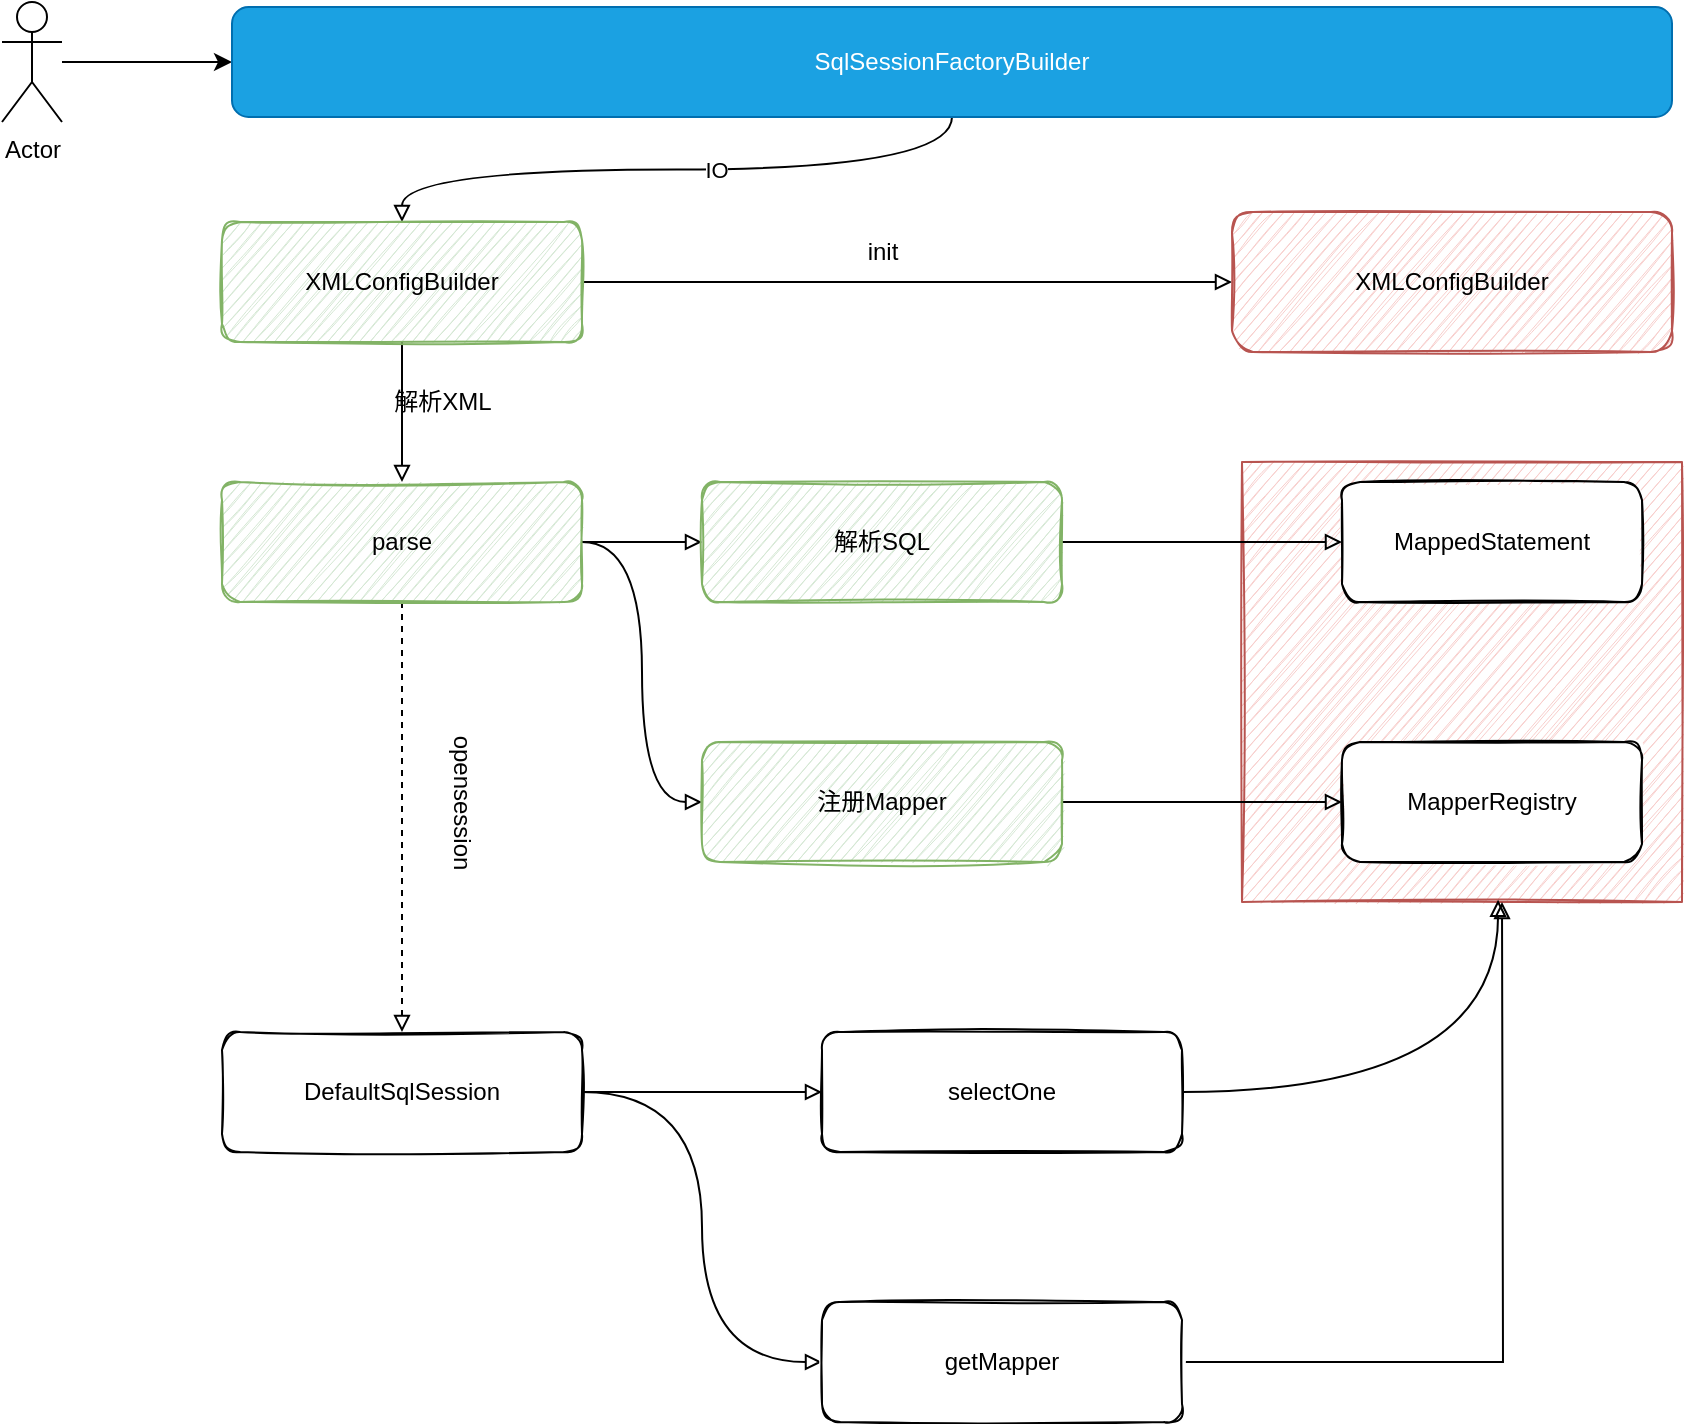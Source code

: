 <mxfile version="20.4.1" type="github">
  <diagram id="WSA3ocsTXWFhmiPBerEU" name="第 1 页">
    <mxGraphModel dx="1422" dy="800" grid="1" gridSize="10" guides="1" tooltips="1" connect="1" arrows="1" fold="1" page="1" pageScale="1" pageWidth="827" pageHeight="1169" math="0" shadow="0">
      <root>
        <mxCell id="0" />
        <mxCell id="1" parent="0" />
        <mxCell id="cjFZimA0ZkYGRu65Da8S-11" style="edgeStyle=orthogonalEdgeStyle;rounded=0;orthogonalLoop=1;jettySize=auto;html=1;entryX=0;entryY=0.5;entryDx=0;entryDy=0;" edge="1" parent="1" source="cjFZimA0ZkYGRu65Da8S-1" target="cjFZimA0ZkYGRu65Da8S-2">
          <mxGeometry relative="1" as="geometry" />
        </mxCell>
        <mxCell id="cjFZimA0ZkYGRu65Da8S-1" value="Actor" style="shape=umlActor;verticalLabelPosition=bottom;verticalAlign=top;html=1;outlineConnect=0;" vertex="1" parent="1">
          <mxGeometry x="50" y="70" width="30" height="60" as="geometry" />
        </mxCell>
        <mxCell id="cjFZimA0ZkYGRu65Da8S-12" style="edgeStyle=orthogonalEdgeStyle;rounded=0;orthogonalLoop=1;jettySize=auto;html=1;curved=1;endArrow=block;endFill=0;" edge="1" parent="1" source="cjFZimA0ZkYGRu65Da8S-2" target="cjFZimA0ZkYGRu65Da8S-3">
          <mxGeometry relative="1" as="geometry" />
        </mxCell>
        <mxCell id="cjFZimA0ZkYGRu65Da8S-33" value="IO" style="edgeLabel;html=1;align=center;verticalAlign=middle;resizable=0;points=[];" vertex="1" connectable="0" parent="cjFZimA0ZkYGRu65Da8S-12">
          <mxGeometry x="-0.11" relative="1" as="geometry">
            <mxPoint x="1" as="offset" />
          </mxGeometry>
        </mxCell>
        <mxCell id="cjFZimA0ZkYGRu65Da8S-2" value="SqlSessionFactoryBuilder" style="rounded=1;whiteSpace=wrap;html=1;fillColor=#1ba1e2;fontColor=#ffffff;strokeColor=#006EAF;" vertex="1" parent="1">
          <mxGeometry x="165" y="72.5" width="720" height="55" as="geometry" />
        </mxCell>
        <mxCell id="cjFZimA0ZkYGRu65Da8S-13" style="rounded=0;orthogonalLoop=1;jettySize=auto;html=1;endArrow=block;endFill=0;edgeStyle=orthogonalEdgeStyle;" edge="1" parent="1" source="cjFZimA0ZkYGRu65Da8S-3" target="cjFZimA0ZkYGRu65Da8S-5">
          <mxGeometry relative="1" as="geometry" />
        </mxCell>
        <mxCell id="cjFZimA0ZkYGRu65Da8S-16" style="edgeStyle=orthogonalEdgeStyle;rounded=0;orthogonalLoop=1;jettySize=auto;html=1;endArrow=block;endFill=0;" edge="1" parent="1" source="cjFZimA0ZkYGRu65Da8S-3" target="cjFZimA0ZkYGRu65Da8S-4">
          <mxGeometry relative="1" as="geometry" />
        </mxCell>
        <mxCell id="cjFZimA0ZkYGRu65Da8S-3" value="XMLConfigBuilder" style="rounded=1;whiteSpace=wrap;html=1;fillColor=#d5e8d4;strokeColor=#82b366;sketch=1;" vertex="1" parent="1">
          <mxGeometry x="160" y="180" width="180" height="60" as="geometry" />
        </mxCell>
        <mxCell id="cjFZimA0ZkYGRu65Da8S-18" style="edgeStyle=orthogonalEdgeStyle;rounded=0;orthogonalLoop=1;jettySize=auto;html=1;entryX=0;entryY=0.5;entryDx=0;entryDy=0;endArrow=block;endFill=0;" edge="1" parent="1" source="cjFZimA0ZkYGRu65Da8S-4" target="cjFZimA0ZkYGRu65Da8S-9">
          <mxGeometry relative="1" as="geometry" />
        </mxCell>
        <mxCell id="cjFZimA0ZkYGRu65Da8S-19" style="edgeStyle=orthogonalEdgeStyle;rounded=0;orthogonalLoop=1;jettySize=auto;html=1;exitX=1;exitY=0.5;exitDx=0;exitDy=0;entryX=0;entryY=0.5;entryDx=0;entryDy=0;endArrow=block;endFill=0;curved=1;" edge="1" parent="1" source="cjFZimA0ZkYGRu65Da8S-4" target="cjFZimA0ZkYGRu65Da8S-10">
          <mxGeometry relative="1" as="geometry" />
        </mxCell>
        <mxCell id="cjFZimA0ZkYGRu65Da8S-31" style="edgeStyle=orthogonalEdgeStyle;rounded=0;orthogonalLoop=1;jettySize=auto;html=1;exitX=0.5;exitY=1;exitDx=0;exitDy=0;endArrow=block;endFill=0;dashed=1;" edge="1" parent="1" source="cjFZimA0ZkYGRu65Da8S-4" target="cjFZimA0ZkYGRu65Da8S-22">
          <mxGeometry relative="1" as="geometry" />
        </mxCell>
        <mxCell id="cjFZimA0ZkYGRu65Da8S-4" value="parse" style="rounded=1;whiteSpace=wrap;html=1;fillColor=#d5e8d4;strokeColor=#82b366;sketch=1;" vertex="1" parent="1">
          <mxGeometry x="160" y="310" width="180" height="60" as="geometry" />
        </mxCell>
        <mxCell id="cjFZimA0ZkYGRu65Da8S-5" value="XMLConfigBuilder" style="rounded=1;whiteSpace=wrap;html=1;fillColor=#f8cecc;strokeColor=#b85450;gradientColor=none;shadow=0;glass=0;sketch=1;" vertex="1" parent="1">
          <mxGeometry x="665" y="175" width="220" height="70" as="geometry" />
        </mxCell>
        <mxCell id="cjFZimA0ZkYGRu65Da8S-6" value="" style="whiteSpace=wrap;html=1;aspect=fixed;shadow=0;glass=0;sketch=1;fillColor=#f8cecc;strokeColor=#b85450;rounded=0;" vertex="1" parent="1">
          <mxGeometry x="670" y="300" width="220" height="220" as="geometry" />
        </mxCell>
        <mxCell id="cjFZimA0ZkYGRu65Da8S-7" value="MappedStatement" style="rounded=1;whiteSpace=wrap;html=1;shadow=0;glass=0;sketch=1;gradientColor=none;" vertex="1" parent="1">
          <mxGeometry x="720" y="310" width="150" height="60" as="geometry" />
        </mxCell>
        <mxCell id="cjFZimA0ZkYGRu65Da8S-8" value="MapperRegistry" style="rounded=1;whiteSpace=wrap;html=1;shadow=0;glass=0;sketch=1;gradientColor=none;" vertex="1" parent="1">
          <mxGeometry x="720" y="440" width="150" height="60" as="geometry" />
        </mxCell>
        <mxCell id="cjFZimA0ZkYGRu65Da8S-20" style="edgeStyle=orthogonalEdgeStyle;rounded=0;orthogonalLoop=1;jettySize=auto;html=1;exitX=1;exitY=0.5;exitDx=0;exitDy=0;endArrow=block;endFill=0;" edge="1" parent="1" source="cjFZimA0ZkYGRu65Da8S-9" target="cjFZimA0ZkYGRu65Da8S-7">
          <mxGeometry relative="1" as="geometry" />
        </mxCell>
        <mxCell id="cjFZimA0ZkYGRu65Da8S-9" value="解析SQL" style="rounded=1;whiteSpace=wrap;html=1;fillColor=#d5e8d4;strokeColor=#82b366;sketch=1;" vertex="1" parent="1">
          <mxGeometry x="400" y="310" width="180" height="60" as="geometry" />
        </mxCell>
        <mxCell id="cjFZimA0ZkYGRu65Da8S-21" style="edgeStyle=orthogonalEdgeStyle;rounded=0;orthogonalLoop=1;jettySize=auto;html=1;exitX=1;exitY=0.5;exitDx=0;exitDy=0;entryX=0;entryY=0.5;entryDx=0;entryDy=0;endArrow=block;endFill=0;" edge="1" parent="1" source="cjFZimA0ZkYGRu65Da8S-10" target="cjFZimA0ZkYGRu65Da8S-8">
          <mxGeometry relative="1" as="geometry" />
        </mxCell>
        <mxCell id="cjFZimA0ZkYGRu65Da8S-10" value="注册Mapper" style="rounded=1;whiteSpace=wrap;html=1;fillColor=#d5e8d4;strokeColor=#82b366;sketch=1;" vertex="1" parent="1">
          <mxGeometry x="400" y="440" width="180" height="60" as="geometry" />
        </mxCell>
        <mxCell id="cjFZimA0ZkYGRu65Da8S-15" value="init" style="text;html=1;align=center;verticalAlign=middle;resizable=0;points=[];autosize=1;strokeColor=none;fillColor=none;" vertex="1" parent="1">
          <mxGeometry x="470" y="180" width="40" height="30" as="geometry" />
        </mxCell>
        <mxCell id="cjFZimA0ZkYGRu65Da8S-17" value="解析XML" style="text;html=1;align=center;verticalAlign=middle;resizable=0;points=[];autosize=1;strokeColor=none;fillColor=none;" vertex="1" parent="1">
          <mxGeometry x="235" y="255" width="70" height="30" as="geometry" />
        </mxCell>
        <mxCell id="cjFZimA0ZkYGRu65Da8S-25" style="edgeStyle=orthogonalEdgeStyle;rounded=0;orthogonalLoop=1;jettySize=auto;html=1;entryX=0;entryY=0.5;entryDx=0;entryDy=0;endArrow=block;endFill=0;" edge="1" parent="1" source="cjFZimA0ZkYGRu65Da8S-22" target="cjFZimA0ZkYGRu65Da8S-23">
          <mxGeometry relative="1" as="geometry" />
        </mxCell>
        <mxCell id="cjFZimA0ZkYGRu65Da8S-28" style="edgeStyle=orthogonalEdgeStyle;curved=1;rounded=0;orthogonalLoop=1;jettySize=auto;html=1;exitX=1;exitY=0.5;exitDx=0;exitDy=0;entryX=0;entryY=0.5;entryDx=0;entryDy=0;endArrow=block;endFill=0;" edge="1" parent="1" source="cjFZimA0ZkYGRu65Da8S-22" target="cjFZimA0ZkYGRu65Da8S-24">
          <mxGeometry relative="1" as="geometry" />
        </mxCell>
        <mxCell id="cjFZimA0ZkYGRu65Da8S-22" value="DefaultSqlSession" style="rounded=1;whiteSpace=wrap;html=1;sketch=1;" vertex="1" parent="1">
          <mxGeometry x="160" y="585" width="180" height="60" as="geometry" />
        </mxCell>
        <mxCell id="cjFZimA0ZkYGRu65Da8S-29" style="edgeStyle=orthogonalEdgeStyle;curved=1;rounded=0;orthogonalLoop=1;jettySize=auto;html=1;exitX=1;exitY=0.5;exitDx=0;exitDy=0;entryX=0.582;entryY=0.995;entryDx=0;entryDy=0;entryPerimeter=0;endArrow=block;endFill=0;" edge="1" parent="1" source="cjFZimA0ZkYGRu65Da8S-23" target="cjFZimA0ZkYGRu65Da8S-6">
          <mxGeometry relative="1" as="geometry" />
        </mxCell>
        <mxCell id="cjFZimA0ZkYGRu65Da8S-23" value="selectOne" style="rounded=1;whiteSpace=wrap;html=1;sketch=1;" vertex="1" parent="1">
          <mxGeometry x="460" y="585" width="180" height="60" as="geometry" />
        </mxCell>
        <mxCell id="cjFZimA0ZkYGRu65Da8S-30" style="edgeStyle=orthogonalEdgeStyle;rounded=0;orthogonalLoop=1;jettySize=auto;html=1;exitX=1;exitY=0.5;exitDx=0;exitDy=0;endArrow=block;endFill=0;" edge="1" parent="1" source="cjFZimA0ZkYGRu65Da8S-24">
          <mxGeometry relative="1" as="geometry">
            <mxPoint x="800" y="520" as="targetPoint" />
          </mxGeometry>
        </mxCell>
        <mxCell id="cjFZimA0ZkYGRu65Da8S-24" value="getMapper" style="rounded=1;whiteSpace=wrap;html=1;sketch=1;" vertex="1" parent="1">
          <mxGeometry x="460" y="720" width="180" height="60" as="geometry" />
        </mxCell>
        <mxCell id="cjFZimA0ZkYGRu65Da8S-32" value="opensession" style="text;html=1;align=center;verticalAlign=middle;resizable=0;points=[];autosize=1;strokeColor=none;fillColor=none;rotation=90;" vertex="1" parent="1">
          <mxGeometry x="235" y="455" width="90" height="30" as="geometry" />
        </mxCell>
      </root>
    </mxGraphModel>
  </diagram>
</mxfile>
